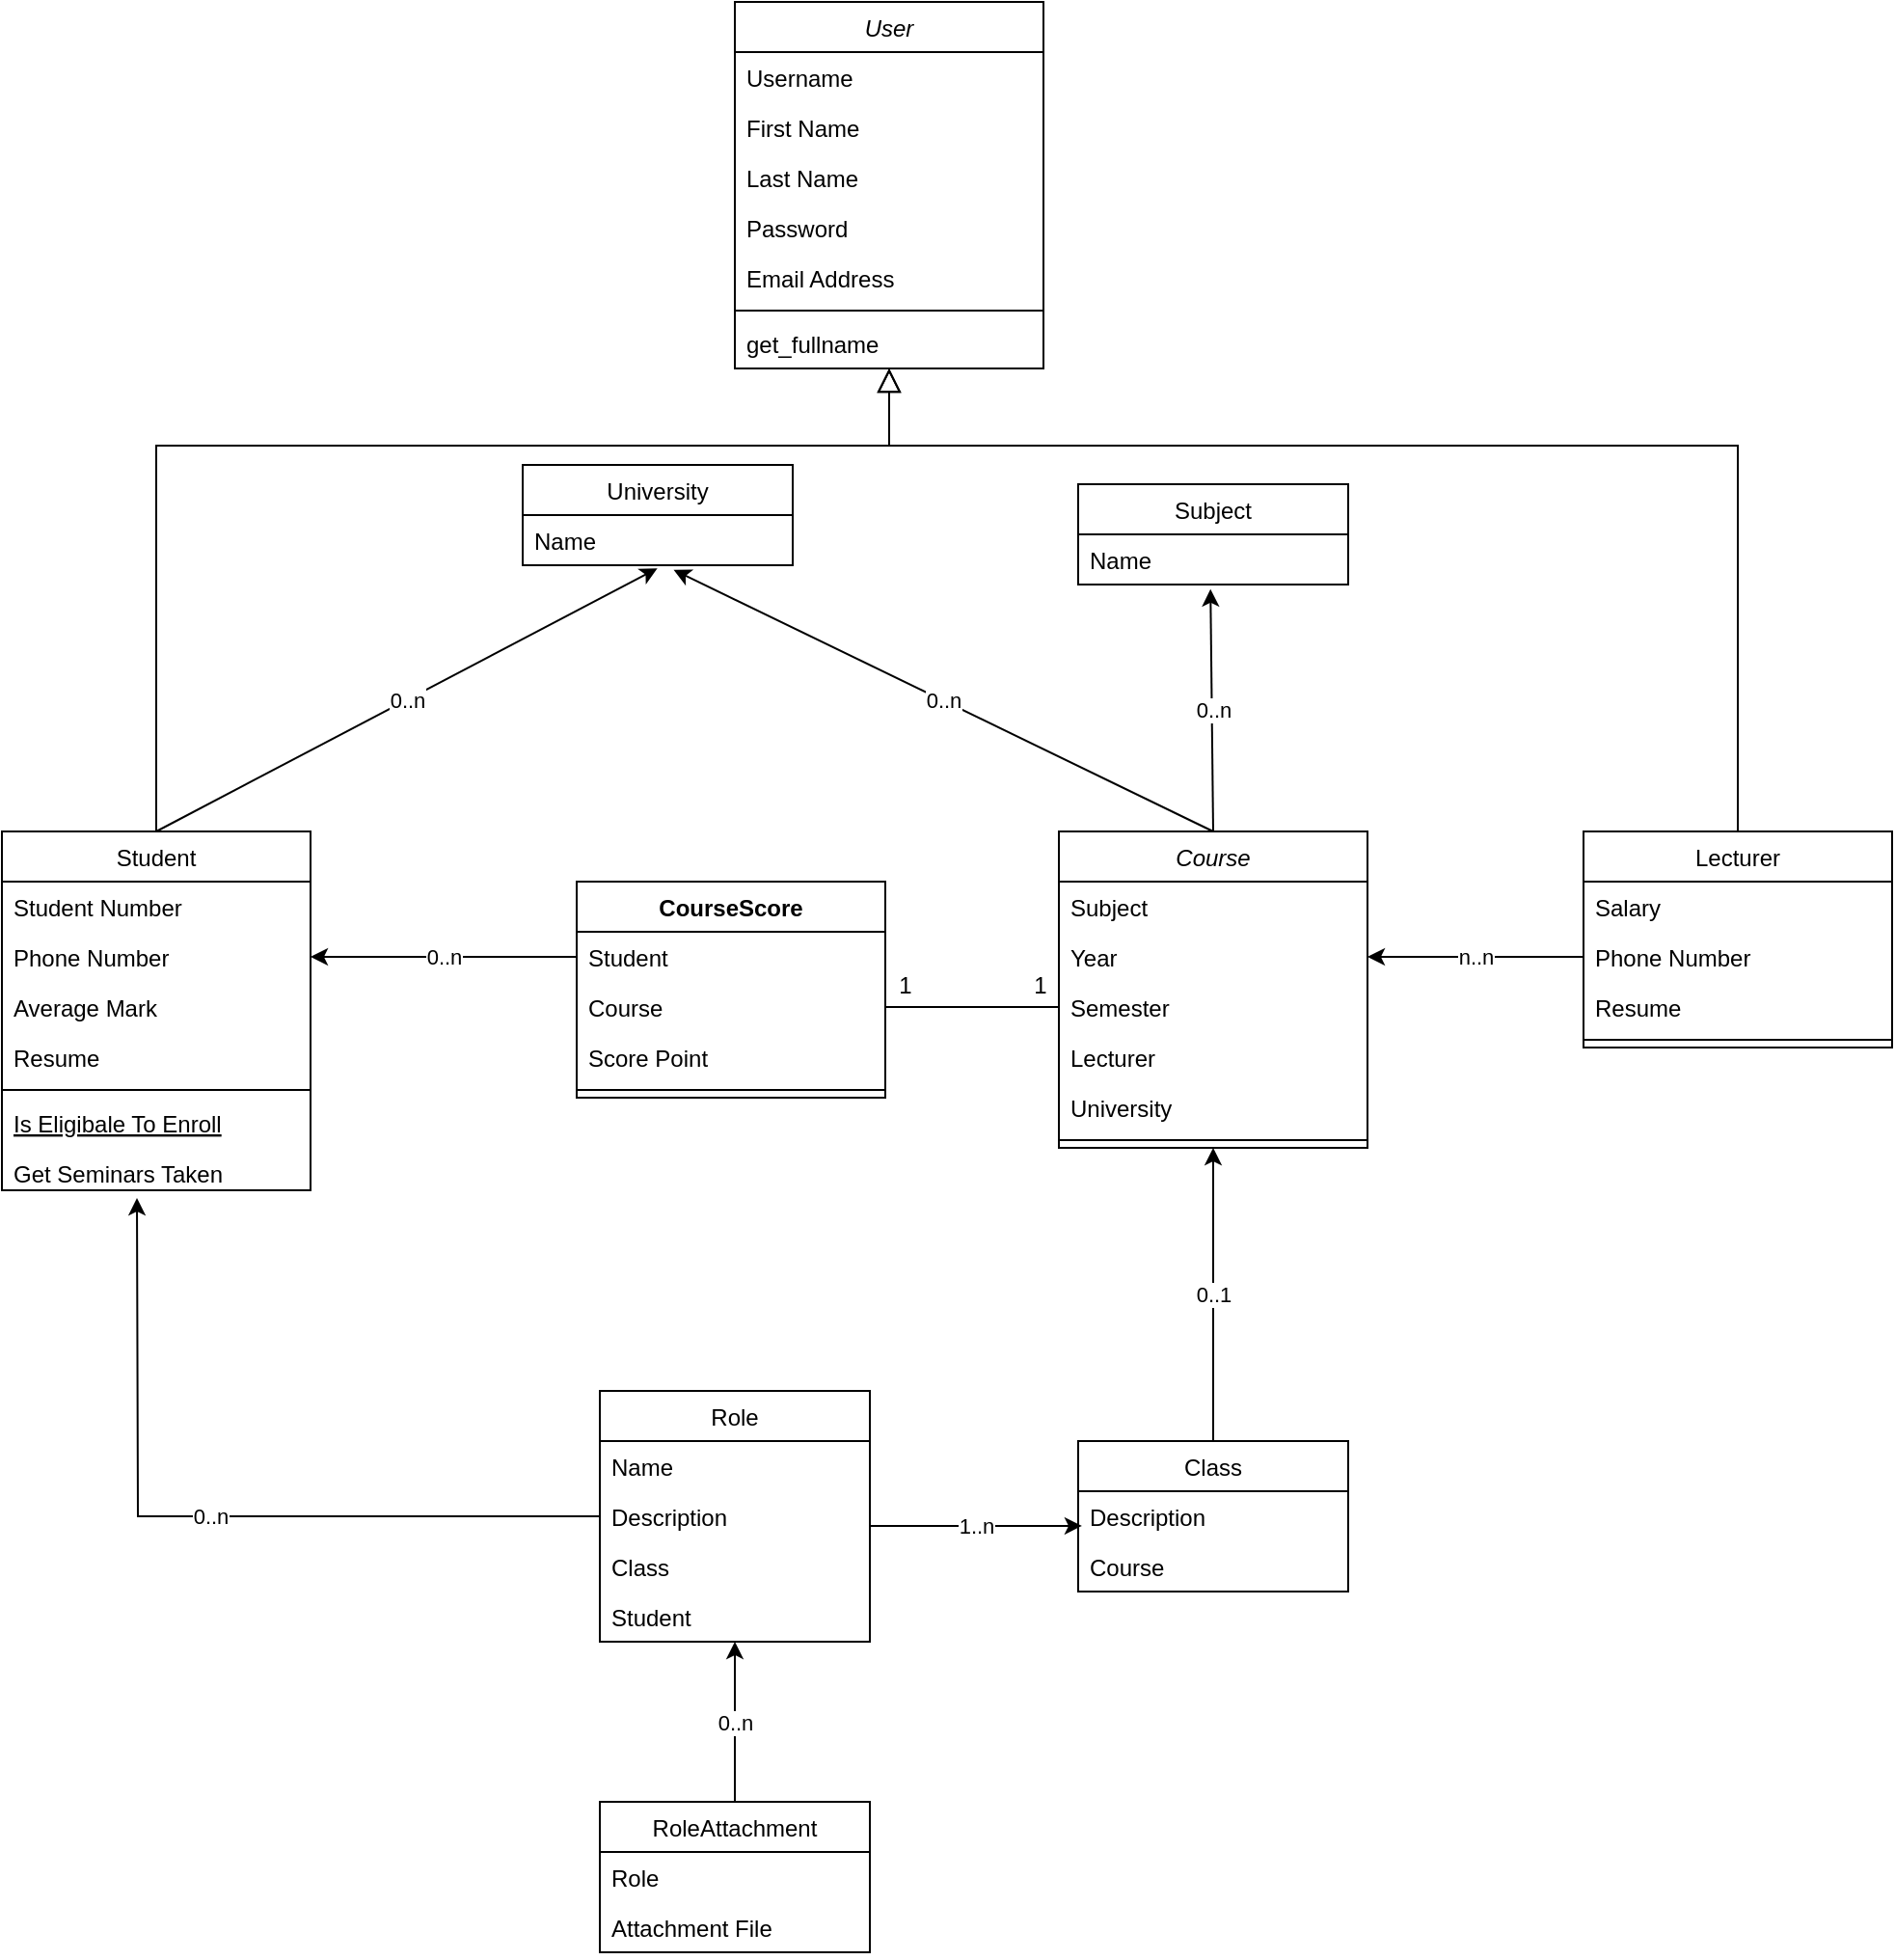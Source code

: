 <mxfile version="13.9.9" type="github">
  <diagram id="C5RBs43oDa-KdzZeNtuy" name="Page-1">
    <mxGraphModel dx="1865" dy="1749" grid="1" gridSize="10" guides="1" tooltips="1" connect="1" arrows="1" fold="1" page="1" pageScale="1" pageWidth="827" pageHeight="1169" math="0" shadow="0">
      <root>
        <mxCell id="WIyWlLk6GJQsqaUBKTNV-0" />
        <mxCell id="WIyWlLk6GJQsqaUBKTNV-1" parent="WIyWlLk6GJQsqaUBKTNV-0" />
        <mxCell id="zkfFHV4jXpPFQw0GAbJ--0" value="User" style="swimlane;fontStyle=2;align=center;verticalAlign=top;childLayout=stackLayout;horizontal=1;startSize=26;horizontalStack=0;resizeParent=1;resizeLast=0;collapsible=1;marginBottom=0;rounded=0;shadow=0;strokeWidth=1;" parent="WIyWlLk6GJQsqaUBKTNV-1" vertex="1">
          <mxGeometry x="260" y="-70" width="160" height="190" as="geometry">
            <mxRectangle x="230" y="140" width="160" height="26" as="alternateBounds" />
          </mxGeometry>
        </mxCell>
        <mxCell id="tCNZL2-Ipxgl9qcMAhFC-2" value="Username" style="text;align=left;verticalAlign=top;spacingLeft=4;spacingRight=4;overflow=hidden;rotatable=0;points=[[0,0.5],[1,0.5]];portConstraint=eastwest;" parent="zkfFHV4jXpPFQw0GAbJ--0" vertex="1">
          <mxGeometry y="26" width="160" height="26" as="geometry" />
        </mxCell>
        <mxCell id="zkfFHV4jXpPFQw0GAbJ--1" value="First Name" style="text;align=left;verticalAlign=top;spacingLeft=4;spacingRight=4;overflow=hidden;rotatable=0;points=[[0,0.5],[1,0.5]];portConstraint=eastwest;" parent="zkfFHV4jXpPFQw0GAbJ--0" vertex="1">
          <mxGeometry y="52" width="160" height="26" as="geometry" />
        </mxCell>
        <mxCell id="tCNZL2-Ipxgl9qcMAhFC-0" value="Last Name" style="text;align=left;verticalAlign=top;spacingLeft=4;spacingRight=4;overflow=hidden;rotatable=0;points=[[0,0.5],[1,0.5]];portConstraint=eastwest;" parent="zkfFHV4jXpPFQw0GAbJ--0" vertex="1">
          <mxGeometry y="78" width="160" height="26" as="geometry" />
        </mxCell>
        <mxCell id="tCNZL2-Ipxgl9qcMAhFC-1" value="Password" style="text;align=left;verticalAlign=top;spacingLeft=4;spacingRight=4;overflow=hidden;rotatable=0;points=[[0,0.5],[1,0.5]];portConstraint=eastwest;rounded=0;shadow=0;html=0;" parent="zkfFHV4jXpPFQw0GAbJ--0" vertex="1">
          <mxGeometry y="104" width="160" height="26" as="geometry" />
        </mxCell>
        <mxCell id="zkfFHV4jXpPFQw0GAbJ--3" value="Email Address" style="text;align=left;verticalAlign=top;spacingLeft=4;spacingRight=4;overflow=hidden;rotatable=0;points=[[0,0.5],[1,0.5]];portConstraint=eastwest;rounded=0;shadow=0;html=0;" parent="zkfFHV4jXpPFQw0GAbJ--0" vertex="1">
          <mxGeometry y="130" width="160" height="26" as="geometry" />
        </mxCell>
        <mxCell id="zkfFHV4jXpPFQw0GAbJ--4" value="" style="line;html=1;strokeWidth=1;align=left;verticalAlign=middle;spacingTop=-1;spacingLeft=3;spacingRight=3;rotatable=0;labelPosition=right;points=[];portConstraint=eastwest;" parent="zkfFHV4jXpPFQw0GAbJ--0" vertex="1">
          <mxGeometry y="156" width="160" height="8" as="geometry" />
        </mxCell>
        <mxCell id="zkfFHV4jXpPFQw0GAbJ--5" value="get_fullname" style="text;align=left;verticalAlign=top;spacingLeft=4;spacingRight=4;overflow=hidden;rotatable=0;points=[[0,0.5],[1,0.5]];portConstraint=eastwest;" parent="zkfFHV4jXpPFQw0GAbJ--0" vertex="1">
          <mxGeometry y="164" width="160" height="26" as="geometry" />
        </mxCell>
        <mxCell id="zkfFHV4jXpPFQw0GAbJ--6" value="Student" style="swimlane;fontStyle=0;align=center;verticalAlign=top;childLayout=stackLayout;horizontal=1;startSize=26;horizontalStack=0;resizeParent=1;resizeLast=0;collapsible=1;marginBottom=0;rounded=0;shadow=0;strokeWidth=1;" parent="WIyWlLk6GJQsqaUBKTNV-1" vertex="1">
          <mxGeometry x="-120" y="360" width="160" height="186" as="geometry">
            <mxRectangle x="130" y="380" width="160" height="26" as="alternateBounds" />
          </mxGeometry>
        </mxCell>
        <mxCell id="zkfFHV4jXpPFQw0GAbJ--7" value="Student Number" style="text;align=left;verticalAlign=top;spacingLeft=4;spacingRight=4;overflow=hidden;rotatable=0;points=[[0,0.5],[1,0.5]];portConstraint=eastwest;" parent="zkfFHV4jXpPFQw0GAbJ--6" vertex="1">
          <mxGeometry y="26" width="160" height="26" as="geometry" />
        </mxCell>
        <mxCell id="tCNZL2-Ipxgl9qcMAhFC-3" value="Phone Number" style="text;align=left;verticalAlign=top;spacingLeft=4;spacingRight=4;overflow=hidden;rotatable=0;points=[[0,0.5],[1,0.5]];portConstraint=eastwest;rounded=0;shadow=0;html=0;" parent="zkfFHV4jXpPFQw0GAbJ--6" vertex="1">
          <mxGeometry y="52" width="160" height="26" as="geometry" />
        </mxCell>
        <mxCell id="zkfFHV4jXpPFQw0GAbJ--8" value="Average Mark" style="text;align=left;verticalAlign=top;spacingLeft=4;spacingRight=4;overflow=hidden;rotatable=0;points=[[0,0.5],[1,0.5]];portConstraint=eastwest;rounded=0;shadow=0;html=0;" parent="zkfFHV4jXpPFQw0GAbJ--6" vertex="1">
          <mxGeometry y="78" width="160" height="26" as="geometry" />
        </mxCell>
        <mxCell id="aGNS2__uTTkb6mCZXHY8-19" value="Resume" style="text;align=left;verticalAlign=top;spacingLeft=4;spacingRight=4;overflow=hidden;rotatable=0;points=[[0,0.5],[1,0.5]];portConstraint=eastwest;rounded=0;shadow=0;html=0;" parent="zkfFHV4jXpPFQw0GAbJ--6" vertex="1">
          <mxGeometry y="104" width="160" height="26" as="geometry" />
        </mxCell>
        <mxCell id="zkfFHV4jXpPFQw0GAbJ--9" value="" style="line;html=1;strokeWidth=1;align=left;verticalAlign=middle;spacingTop=-1;spacingLeft=3;spacingRight=3;rotatable=0;labelPosition=right;points=[];portConstraint=eastwest;" parent="zkfFHV4jXpPFQw0GAbJ--6" vertex="1">
          <mxGeometry y="130" width="160" height="8" as="geometry" />
        </mxCell>
        <mxCell id="zkfFHV4jXpPFQw0GAbJ--10" value="Is Eligibale To Enroll" style="text;align=left;verticalAlign=top;spacingLeft=4;spacingRight=4;overflow=hidden;rotatable=0;points=[[0,0.5],[1,0.5]];portConstraint=eastwest;fontStyle=4" parent="zkfFHV4jXpPFQw0GAbJ--6" vertex="1">
          <mxGeometry y="138" width="160" height="26" as="geometry" />
        </mxCell>
        <mxCell id="zkfFHV4jXpPFQw0GAbJ--11" value="Get Seminars Taken" style="text;align=left;verticalAlign=top;spacingLeft=4;spacingRight=4;overflow=hidden;rotatable=0;points=[[0,0.5],[1,0.5]];portConstraint=eastwest;" parent="zkfFHV4jXpPFQw0GAbJ--6" vertex="1">
          <mxGeometry y="164" width="160" height="22" as="geometry" />
        </mxCell>
        <mxCell id="zkfFHV4jXpPFQw0GAbJ--12" value="" style="endArrow=block;endSize=10;endFill=0;shadow=0;strokeWidth=1;rounded=0;edgeStyle=elbowEdgeStyle;elbow=vertical;" parent="WIyWlLk6GJQsqaUBKTNV-1" source="zkfFHV4jXpPFQw0GAbJ--6" target="zkfFHV4jXpPFQw0GAbJ--0" edge="1">
          <mxGeometry width="160" relative="1" as="geometry">
            <mxPoint x="200" y="203" as="sourcePoint" />
            <mxPoint x="200" y="203" as="targetPoint" />
            <Array as="points">
              <mxPoint x="340" y="160" />
            </Array>
          </mxGeometry>
        </mxCell>
        <mxCell id="zkfFHV4jXpPFQw0GAbJ--13" value="Lecturer" style="swimlane;fontStyle=0;align=center;verticalAlign=top;childLayout=stackLayout;horizontal=1;startSize=26;horizontalStack=0;resizeParent=1;resizeLast=0;collapsible=1;marginBottom=0;rounded=0;shadow=0;strokeWidth=1;" parent="WIyWlLk6GJQsqaUBKTNV-1" vertex="1">
          <mxGeometry x="700" y="360" width="160" height="112" as="geometry">
            <mxRectangle x="340" y="380" width="170" height="26" as="alternateBounds" />
          </mxGeometry>
        </mxCell>
        <mxCell id="zkfFHV4jXpPFQw0GAbJ--14" value="Salary" style="text;align=left;verticalAlign=top;spacingLeft=4;spacingRight=4;overflow=hidden;rotatable=0;points=[[0,0.5],[1,0.5]];portConstraint=eastwest;" parent="zkfFHV4jXpPFQw0GAbJ--13" vertex="1">
          <mxGeometry y="26" width="160" height="26" as="geometry" />
        </mxCell>
        <mxCell id="zkfFHV4jXpPFQw0GAbJ--2" value="Phone Number" style="text;align=left;verticalAlign=top;spacingLeft=4;spacingRight=4;overflow=hidden;rotatable=0;points=[[0,0.5],[1,0.5]];portConstraint=eastwest;rounded=0;shadow=0;html=0;" parent="zkfFHV4jXpPFQw0GAbJ--13" vertex="1">
          <mxGeometry y="52" width="160" height="26" as="geometry" />
        </mxCell>
        <mxCell id="aGNS2__uTTkb6mCZXHY8-20" value="Resume" style="text;align=left;verticalAlign=top;spacingLeft=4;spacingRight=4;overflow=hidden;rotatable=0;points=[[0,0.5],[1,0.5]];portConstraint=eastwest;rounded=0;shadow=0;html=0;" parent="zkfFHV4jXpPFQw0GAbJ--13" vertex="1">
          <mxGeometry y="78" width="160" height="26" as="geometry" />
        </mxCell>
        <mxCell id="zkfFHV4jXpPFQw0GAbJ--15" value="" style="line;html=1;strokeWidth=1;align=left;verticalAlign=middle;spacingTop=-1;spacingLeft=3;spacingRight=3;rotatable=0;labelPosition=right;points=[];portConstraint=eastwest;" parent="zkfFHV4jXpPFQw0GAbJ--13" vertex="1">
          <mxGeometry y="104" width="160" height="8" as="geometry" />
        </mxCell>
        <mxCell id="zkfFHV4jXpPFQw0GAbJ--16" value="" style="endArrow=block;endSize=10;endFill=0;shadow=0;strokeWidth=1;rounded=0;edgeStyle=elbowEdgeStyle;elbow=vertical;" parent="WIyWlLk6GJQsqaUBKTNV-1" source="zkfFHV4jXpPFQw0GAbJ--13" target="zkfFHV4jXpPFQw0GAbJ--0" edge="1">
          <mxGeometry width="160" relative="1" as="geometry">
            <mxPoint x="210" y="373" as="sourcePoint" />
            <mxPoint x="310" y="271" as="targetPoint" />
            <Array as="points">
              <mxPoint x="340" y="160" />
            </Array>
          </mxGeometry>
        </mxCell>
        <mxCell id="tCNZL2-Ipxgl9qcMAhFC-4" value="Course" style="swimlane;fontStyle=2;align=center;verticalAlign=top;childLayout=stackLayout;horizontal=1;startSize=26;horizontalStack=0;resizeParent=1;resizeLast=0;collapsible=1;marginBottom=0;rounded=0;shadow=0;strokeWidth=1;" parent="WIyWlLk6GJQsqaUBKTNV-1" vertex="1">
          <mxGeometry x="428" y="360" width="160" height="164" as="geometry">
            <mxRectangle x="230" y="140" width="160" height="26" as="alternateBounds" />
          </mxGeometry>
        </mxCell>
        <mxCell id="tCNZL2-Ipxgl9qcMAhFC-5" value="Subject" style="text;align=left;verticalAlign=top;spacingLeft=4;spacingRight=4;overflow=hidden;rotatable=0;points=[[0,0.5],[1,0.5]];portConstraint=eastwest;" parent="tCNZL2-Ipxgl9qcMAhFC-4" vertex="1">
          <mxGeometry y="26" width="160" height="26" as="geometry" />
        </mxCell>
        <mxCell id="tCNZL2-Ipxgl9qcMAhFC-6" value="Year" style="text;align=left;verticalAlign=top;spacingLeft=4;spacingRight=4;overflow=hidden;rotatable=0;points=[[0,0.5],[1,0.5]];portConstraint=eastwest;" parent="tCNZL2-Ipxgl9qcMAhFC-4" vertex="1">
          <mxGeometry y="52" width="160" height="26" as="geometry" />
        </mxCell>
        <mxCell id="tCNZL2-Ipxgl9qcMAhFC-7" value="Semester" style="text;align=left;verticalAlign=top;spacingLeft=4;spacingRight=4;overflow=hidden;rotatable=0;points=[[0,0.5],[1,0.5]];portConstraint=eastwest;" parent="tCNZL2-Ipxgl9qcMAhFC-4" vertex="1">
          <mxGeometry y="78" width="160" height="26" as="geometry" />
        </mxCell>
        <mxCell id="tCNZL2-Ipxgl9qcMAhFC-8" value="Lecturer" style="text;align=left;verticalAlign=top;spacingLeft=4;spacingRight=4;overflow=hidden;rotatable=0;points=[[0,0.5],[1,0.5]];portConstraint=eastwest;rounded=0;shadow=0;html=0;" parent="tCNZL2-Ipxgl9qcMAhFC-4" vertex="1">
          <mxGeometry y="104" width="160" height="26" as="geometry" />
        </mxCell>
        <mxCell id="aGNS2__uTTkb6mCZXHY8-76" value="University" style="text;align=left;verticalAlign=top;spacingLeft=4;spacingRight=4;overflow=hidden;rotatable=0;points=[[0,0.5],[1,0.5]];portConstraint=eastwest;rounded=0;shadow=0;html=0;" parent="tCNZL2-Ipxgl9qcMAhFC-4" vertex="1">
          <mxGeometry y="130" width="160" height="26" as="geometry" />
        </mxCell>
        <mxCell id="tCNZL2-Ipxgl9qcMAhFC-10" value="" style="line;html=1;strokeWidth=1;align=left;verticalAlign=middle;spacingTop=-1;spacingLeft=3;spacingRight=3;rotatable=0;labelPosition=right;points=[];portConstraint=eastwest;" parent="tCNZL2-Ipxgl9qcMAhFC-4" vertex="1">
          <mxGeometry y="156" width="160" height="8" as="geometry" />
        </mxCell>
        <mxCell id="aGNS2__uTTkb6mCZXHY8-4" value="CourseScore" style="swimlane;fontStyle=1;align=center;verticalAlign=top;childLayout=stackLayout;horizontal=1;startSize=26;horizontalStack=0;resizeParent=1;resizeParentMax=0;resizeLast=0;collapsible=1;marginBottom=0;" parent="WIyWlLk6GJQsqaUBKTNV-1" vertex="1">
          <mxGeometry x="178" y="386" width="160" height="112" as="geometry" />
        </mxCell>
        <mxCell id="aGNS2__uTTkb6mCZXHY8-5" value="Student" style="text;strokeColor=none;fillColor=none;align=left;verticalAlign=top;spacingLeft=4;spacingRight=4;overflow=hidden;rotatable=0;points=[[0,0.5],[1,0.5]];portConstraint=eastwest;" parent="aGNS2__uTTkb6mCZXHY8-4" vertex="1">
          <mxGeometry y="26" width="160" height="26" as="geometry" />
        </mxCell>
        <mxCell id="aGNS2__uTTkb6mCZXHY8-8" value="Course" style="text;strokeColor=none;fillColor=none;align=left;verticalAlign=top;spacingLeft=4;spacingRight=4;overflow=hidden;rotatable=0;points=[[0,0.5],[1,0.5]];portConstraint=eastwest;" parent="aGNS2__uTTkb6mCZXHY8-4" vertex="1">
          <mxGeometry y="52" width="160" height="26" as="geometry" />
        </mxCell>
        <mxCell id="aGNS2__uTTkb6mCZXHY8-9" value="Score Point" style="text;strokeColor=none;fillColor=none;align=left;verticalAlign=top;spacingLeft=4;spacingRight=4;overflow=hidden;rotatable=0;points=[[0,0.5],[1,0.5]];portConstraint=eastwest;" parent="aGNS2__uTTkb6mCZXHY8-4" vertex="1">
          <mxGeometry y="78" width="160" height="26" as="geometry" />
        </mxCell>
        <mxCell id="aGNS2__uTTkb6mCZXHY8-6" value="" style="line;strokeWidth=1;fillColor=none;align=left;verticalAlign=middle;spacingTop=-1;spacingLeft=3;spacingRight=3;rotatable=0;labelPosition=right;points=[];portConstraint=eastwest;" parent="aGNS2__uTTkb6mCZXHY8-4" vertex="1">
          <mxGeometry y="104" width="160" height="8" as="geometry" />
        </mxCell>
        <mxCell id="aGNS2__uTTkb6mCZXHY8-36" value="Role" style="swimlane;fontStyle=0;childLayout=stackLayout;horizontal=1;startSize=26;fillColor=none;horizontalStack=0;resizeParent=1;resizeParentMax=0;resizeLast=0;collapsible=1;marginBottom=0;" parent="WIyWlLk6GJQsqaUBKTNV-1" vertex="1">
          <mxGeometry x="190" y="650" width="140" height="130" as="geometry" />
        </mxCell>
        <mxCell id="aGNS2__uTTkb6mCZXHY8-37" value="Name" style="text;strokeColor=none;fillColor=none;align=left;verticalAlign=top;spacingLeft=4;spacingRight=4;overflow=hidden;rotatable=0;points=[[0,0.5],[1,0.5]];portConstraint=eastwest;" parent="aGNS2__uTTkb6mCZXHY8-36" vertex="1">
          <mxGeometry y="26" width="140" height="26" as="geometry" />
        </mxCell>
        <mxCell id="aGNS2__uTTkb6mCZXHY8-38" value="Description" style="text;strokeColor=none;fillColor=none;align=left;verticalAlign=top;spacingLeft=4;spacingRight=4;overflow=hidden;rotatable=0;points=[[0,0.5],[1,0.5]];portConstraint=eastwest;" parent="aGNS2__uTTkb6mCZXHY8-36" vertex="1">
          <mxGeometry y="52" width="140" height="26" as="geometry" />
        </mxCell>
        <mxCell id="aGNS2__uTTkb6mCZXHY8-39" value="Class" style="text;strokeColor=none;fillColor=none;align=left;verticalAlign=top;spacingLeft=4;spacingRight=4;overflow=hidden;rotatable=0;points=[[0,0.5],[1,0.5]];portConstraint=eastwest;" parent="aGNS2__uTTkb6mCZXHY8-36" vertex="1">
          <mxGeometry y="78" width="140" height="26" as="geometry" />
        </mxCell>
        <mxCell id="aGNS2__uTTkb6mCZXHY8-40" value="Student" style="text;strokeColor=none;fillColor=none;align=left;verticalAlign=top;spacingLeft=4;spacingRight=4;overflow=hidden;rotatable=0;points=[[0,0.5],[1,0.5]];portConstraint=eastwest;" parent="aGNS2__uTTkb6mCZXHY8-36" vertex="1">
          <mxGeometry y="104" width="140" height="26" as="geometry" />
        </mxCell>
        <mxCell id="aGNS2__uTTkb6mCZXHY8-41" value="Class" style="swimlane;fontStyle=0;childLayout=stackLayout;horizontal=1;startSize=26;fillColor=none;horizontalStack=0;resizeParent=1;resizeParentMax=0;resizeLast=0;collapsible=1;marginBottom=0;" parent="WIyWlLk6GJQsqaUBKTNV-1" vertex="1">
          <mxGeometry x="438" y="676" width="140" height="78" as="geometry" />
        </mxCell>
        <mxCell id="aGNS2__uTTkb6mCZXHY8-43" value="Description" style="text;strokeColor=none;fillColor=none;align=left;verticalAlign=top;spacingLeft=4;spacingRight=4;overflow=hidden;rotatable=0;points=[[0,0.5],[1,0.5]];portConstraint=eastwest;" parent="aGNS2__uTTkb6mCZXHY8-41" vertex="1">
          <mxGeometry y="26" width="140" height="26" as="geometry" />
        </mxCell>
        <mxCell id="aGNS2__uTTkb6mCZXHY8-44" value="Course" style="text;strokeColor=none;fillColor=none;align=left;verticalAlign=top;spacingLeft=4;spacingRight=4;overflow=hidden;rotatable=0;points=[[0,0.5],[1,0.5]];portConstraint=eastwest;" parent="aGNS2__uTTkb6mCZXHY8-41" vertex="1">
          <mxGeometry y="52" width="140" height="26" as="geometry" />
        </mxCell>
        <mxCell id="aGNS2__uTTkb6mCZXHY8-45" value="RoleAttachment" style="swimlane;fontStyle=0;childLayout=stackLayout;horizontal=1;startSize=26;fillColor=none;horizontalStack=0;resizeParent=1;resizeParentMax=0;resizeLast=0;collapsible=1;marginBottom=0;" parent="WIyWlLk6GJQsqaUBKTNV-1" vertex="1">
          <mxGeometry x="190" y="863" width="140" height="78" as="geometry" />
        </mxCell>
        <mxCell id="aGNS2__uTTkb6mCZXHY8-46" value="Role" style="text;strokeColor=none;fillColor=none;align=left;verticalAlign=top;spacingLeft=4;spacingRight=4;overflow=hidden;rotatable=0;points=[[0,0.5],[1,0.5]];portConstraint=eastwest;" parent="aGNS2__uTTkb6mCZXHY8-45" vertex="1">
          <mxGeometry y="26" width="140" height="26" as="geometry" />
        </mxCell>
        <mxCell id="aGNS2__uTTkb6mCZXHY8-47" value="Attachment File" style="text;strokeColor=none;fillColor=none;align=left;verticalAlign=top;spacingLeft=4;spacingRight=4;overflow=hidden;rotatable=0;points=[[0,0.5],[1,0.5]];portConstraint=eastwest;" parent="aGNS2__uTTkb6mCZXHY8-45" vertex="1">
          <mxGeometry y="52" width="140" height="26" as="geometry" />
        </mxCell>
        <mxCell id="aGNS2__uTTkb6mCZXHY8-49" value="" style="endArrow=classic;html=1;entryX=1;entryY=0.5;entryDx=0;entryDy=0;exitX=0;exitY=0.5;exitDx=0;exitDy=0;" parent="WIyWlLk6GJQsqaUBKTNV-1" source="zkfFHV4jXpPFQw0GAbJ--2" target="tCNZL2-Ipxgl9qcMAhFC-6" edge="1">
          <mxGeometry relative="1" as="geometry">
            <mxPoint x="660" y="520" as="sourcePoint" />
            <mxPoint x="670" y="610" as="targetPoint" />
          </mxGeometry>
        </mxCell>
        <mxCell id="aGNS2__uTTkb6mCZXHY8-50" value="n..n" style="edgeLabel;resizable=0;html=1;align=center;verticalAlign=middle;" parent="aGNS2__uTTkb6mCZXHY8-49" connectable="0" vertex="1">
          <mxGeometry relative="1" as="geometry" />
        </mxCell>
        <mxCell id="aGNS2__uTTkb6mCZXHY8-52" value="" style="endArrow=none;html=1;exitX=1;exitY=0.5;exitDx=0;exitDy=0;entryX=0;entryY=0.5;entryDx=0;entryDy=0;" parent="WIyWlLk6GJQsqaUBKTNV-1" source="aGNS2__uTTkb6mCZXHY8-8" target="tCNZL2-Ipxgl9qcMAhFC-7" edge="1">
          <mxGeometry width="50" height="50" relative="1" as="geometry">
            <mxPoint x="298" y="470" as="sourcePoint" />
            <mxPoint x="348" y="420" as="targetPoint" />
          </mxGeometry>
        </mxCell>
        <mxCell id="aGNS2__uTTkb6mCZXHY8-68" value="1" style="text;html=1;align=center;verticalAlign=middle;resizable=0;points=[];autosize=1;" parent="WIyWlLk6GJQsqaUBKTNV-1" vertex="1">
          <mxGeometry x="338" y="430" width="20" height="20" as="geometry" />
        </mxCell>
        <mxCell id="aGNS2__uTTkb6mCZXHY8-69" value="1" style="text;html=1;align=center;verticalAlign=middle;resizable=0;points=[];autosize=1;" parent="WIyWlLk6GJQsqaUBKTNV-1" vertex="1">
          <mxGeometry x="408" y="430" width="20" height="20" as="geometry" />
        </mxCell>
        <mxCell id="aGNS2__uTTkb6mCZXHY8-78" value="University" style="swimlane;fontStyle=0;childLayout=stackLayout;horizontal=1;startSize=26;fillColor=none;horizontalStack=0;resizeParent=1;resizeParentMax=0;resizeLast=0;collapsible=1;marginBottom=0;" parent="WIyWlLk6GJQsqaUBKTNV-1" vertex="1">
          <mxGeometry x="150" y="170" width="140" height="52" as="geometry" />
        </mxCell>
        <mxCell id="aGNS2__uTTkb6mCZXHY8-79" value="Name" style="text;strokeColor=none;fillColor=none;align=left;verticalAlign=top;spacingLeft=4;spacingRight=4;overflow=hidden;rotatable=0;points=[[0,0.5],[1,0.5]];portConstraint=eastwest;" parent="aGNS2__uTTkb6mCZXHY8-78" vertex="1">
          <mxGeometry y="26" width="140" height="26" as="geometry" />
        </mxCell>
        <mxCell id="ci9ztEeEWm6OPkquWZb8-0" value="0..n" style="edgeStyle=orthogonalEdgeStyle;rounded=0;orthogonalLoop=1;jettySize=auto;html=1;exitX=0;exitY=0.5;exitDx=0;exitDy=0;entryX=1;entryY=0.5;entryDx=0;entryDy=0;" parent="WIyWlLk6GJQsqaUBKTNV-1" source="aGNS2__uTTkb6mCZXHY8-5" target="tCNZL2-Ipxgl9qcMAhFC-3" edge="1">
          <mxGeometry relative="1" as="geometry" />
        </mxCell>
        <mxCell id="z4KguwFKo4-yPwjwc0_J-0" value="0..n" style="edgeStyle=orthogonalEdgeStyle;rounded=0;orthogonalLoop=1;jettySize=auto;html=1;exitX=0;exitY=0.5;exitDx=0;exitDy=0;" edge="1" parent="WIyWlLk6GJQsqaUBKTNV-1" source="aGNS2__uTTkb6mCZXHY8-38">
          <mxGeometry relative="1" as="geometry">
            <mxPoint x="178" y="584" as="sourcePoint" />
            <mxPoint x="-50" y="550" as="targetPoint" />
          </mxGeometry>
        </mxCell>
        <mxCell id="z4KguwFKo4-yPwjwc0_J-2" value="0..n" style="edgeStyle=orthogonalEdgeStyle;rounded=0;orthogonalLoop=1;jettySize=auto;html=1;exitX=0.5;exitY=0;exitDx=0;exitDy=0;entryX=0.5;entryY=1;entryDx=0;entryDy=0;entryPerimeter=0;" edge="1" parent="WIyWlLk6GJQsqaUBKTNV-1" source="aGNS2__uTTkb6mCZXHY8-45" target="aGNS2__uTTkb6mCZXHY8-40">
          <mxGeometry relative="1" as="geometry">
            <mxPoint x="598" y="843" as="sourcePoint" />
            <mxPoint x="460" y="843" as="targetPoint" />
            <Array as="points">
              <mxPoint x="260" y="820" />
              <mxPoint x="260" y="820" />
            </Array>
          </mxGeometry>
        </mxCell>
        <mxCell id="z4KguwFKo4-yPwjwc0_J-6" value="" style="endArrow=classic;html=1;entryX=0.014;entryY=0.692;entryDx=0;entryDy=0;entryPerimeter=0;" edge="1" parent="WIyWlLk6GJQsqaUBKTNV-1" target="aGNS2__uTTkb6mCZXHY8-43">
          <mxGeometry relative="1" as="geometry">
            <mxPoint x="330" y="720" as="sourcePoint" />
            <mxPoint x="430" y="720" as="targetPoint" />
          </mxGeometry>
        </mxCell>
        <mxCell id="z4KguwFKo4-yPwjwc0_J-7" value="1..n" style="edgeLabel;resizable=0;html=1;align=center;verticalAlign=middle;" connectable="0" vertex="1" parent="z4KguwFKo4-yPwjwc0_J-6">
          <mxGeometry relative="1" as="geometry" />
        </mxCell>
        <mxCell id="z4KguwFKo4-yPwjwc0_J-8" value="Subject" style="swimlane;fontStyle=0;childLayout=stackLayout;horizontal=1;startSize=26;fillColor=none;horizontalStack=0;resizeParent=1;resizeParentMax=0;resizeLast=0;collapsible=1;marginBottom=0;" vertex="1" parent="WIyWlLk6GJQsqaUBKTNV-1">
          <mxGeometry x="438" y="180" width="140" height="52" as="geometry" />
        </mxCell>
        <mxCell id="z4KguwFKo4-yPwjwc0_J-9" value="Name" style="text;strokeColor=none;fillColor=none;align=left;verticalAlign=top;spacingLeft=4;spacingRight=4;overflow=hidden;rotatable=0;points=[[0,0.5],[1,0.5]];portConstraint=eastwest;" vertex="1" parent="z4KguwFKo4-yPwjwc0_J-8">
          <mxGeometry y="26" width="140" height="26" as="geometry" />
        </mxCell>
        <mxCell id="z4KguwFKo4-yPwjwc0_J-12" value="" style="endArrow=classic;html=1;entryX=0.559;entryY=1.092;entryDx=0;entryDy=0;entryPerimeter=0;exitX=0.5;exitY=0;exitDx=0;exitDy=0;" edge="1" parent="WIyWlLk6GJQsqaUBKTNV-1" source="tCNZL2-Ipxgl9qcMAhFC-4" target="aGNS2__uTTkb6mCZXHY8-79">
          <mxGeometry relative="1" as="geometry">
            <mxPoint x="270" y="330.01" as="sourcePoint" />
            <mxPoint x="379.96" y="330.002" as="targetPoint" />
          </mxGeometry>
        </mxCell>
        <mxCell id="z4KguwFKo4-yPwjwc0_J-13" value="0..n" style="edgeLabel;resizable=0;html=1;align=center;verticalAlign=middle;" connectable="0" vertex="1" parent="z4KguwFKo4-yPwjwc0_J-12">
          <mxGeometry relative="1" as="geometry" />
        </mxCell>
        <mxCell id="z4KguwFKo4-yPwjwc0_J-14" value="" style="endArrow=classic;html=1;entryX=0.49;entryY=1.092;entryDx=0;entryDy=0;entryPerimeter=0;exitX=0.5;exitY=0;exitDx=0;exitDy=0;" edge="1" parent="WIyWlLk6GJQsqaUBKTNV-1" source="tCNZL2-Ipxgl9qcMAhFC-4" target="z4KguwFKo4-yPwjwc0_J-9">
          <mxGeometry relative="1" as="geometry">
            <mxPoint x="518" y="370" as="sourcePoint" />
            <mxPoint x="608.26" y="258.392" as="targetPoint" />
          </mxGeometry>
        </mxCell>
        <mxCell id="z4KguwFKo4-yPwjwc0_J-15" value="0..n" style="edgeLabel;resizable=0;html=1;align=center;verticalAlign=middle;" connectable="0" vertex="1" parent="z4KguwFKo4-yPwjwc0_J-14">
          <mxGeometry relative="1" as="geometry" />
        </mxCell>
        <mxCell id="z4KguwFKo4-yPwjwc0_J-16" value="" style="endArrow=classic;html=1;exitX=0.5;exitY=0;exitDx=0;exitDy=0;entryX=0.5;entryY=1;entryDx=0;entryDy=0;" edge="1" parent="WIyWlLk6GJQsqaUBKTNV-1" source="aGNS2__uTTkb6mCZXHY8-41" target="tCNZL2-Ipxgl9qcMAhFC-4">
          <mxGeometry relative="1" as="geometry">
            <mxPoint x="518" y="370" as="sourcePoint" />
            <mxPoint x="370" y="560" as="targetPoint" />
          </mxGeometry>
        </mxCell>
        <mxCell id="z4KguwFKo4-yPwjwc0_J-17" value="0..1" style="edgeLabel;resizable=0;html=1;align=center;verticalAlign=middle;" connectable="0" vertex="1" parent="z4KguwFKo4-yPwjwc0_J-16">
          <mxGeometry relative="1" as="geometry" />
        </mxCell>
        <mxCell id="z4KguwFKo4-yPwjwc0_J-18" value="" style="endArrow=classic;html=1;exitX=0.5;exitY=0;exitDx=0;exitDy=0;entryX=0.499;entryY=1.062;entryDx=0;entryDy=0;entryPerimeter=0;" edge="1" parent="WIyWlLk6GJQsqaUBKTNV-1" source="zkfFHV4jXpPFQw0GAbJ--6" target="aGNS2__uTTkb6mCZXHY8-79">
          <mxGeometry relative="1" as="geometry">
            <mxPoint x="408" y="405.61" as="sourcePoint" />
            <mxPoint x="220" y="230" as="targetPoint" />
          </mxGeometry>
        </mxCell>
        <mxCell id="z4KguwFKo4-yPwjwc0_J-19" value="0..n" style="edgeLabel;resizable=0;html=1;align=center;verticalAlign=middle;" connectable="0" vertex="1" parent="z4KguwFKo4-yPwjwc0_J-18">
          <mxGeometry relative="1" as="geometry" />
        </mxCell>
      </root>
    </mxGraphModel>
  </diagram>
</mxfile>
